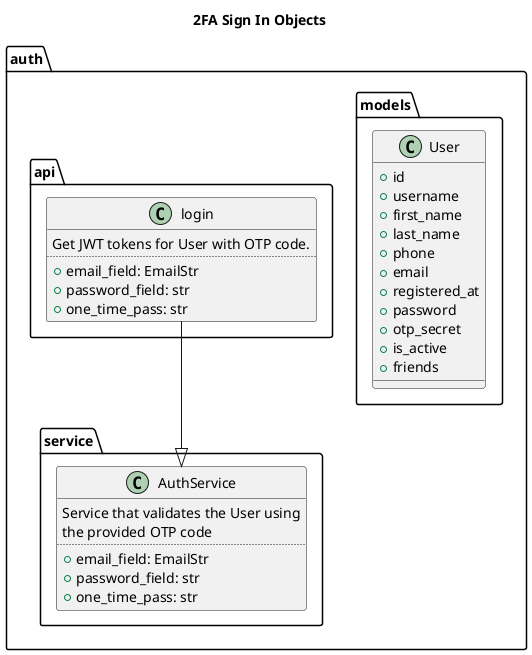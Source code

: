 @startuml sign_in_objects

title "2FA Sign In Objects"

top to bottom direction

package auth {
    package models {
        class User {
            +id
            +username
            +first_name
            +last_name
            +phone
            +email
            +registered_at
            +password
            +otp_secret
            +is_active
            +friends
        }
    }
    package service {
        class AuthService{
            Service that validates the User using
            the provided OTP code
            ..
            +email_field: EmailStr
            +password_field: str
            +one_time_pass: str
        }

    }
    package api {
        class login{
            Get JWT tokens for User with OTP code.
            ..
            +email_field: EmailStr
            +password_field: str
            +one_time_pass: str
        }

        login --|> AuthService
    }
}

@enduml